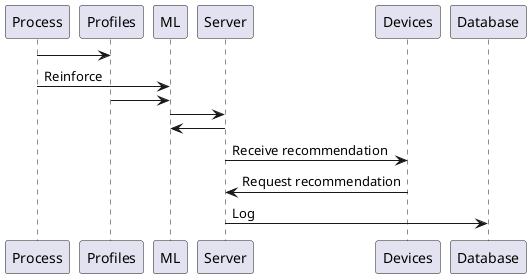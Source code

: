 @startuml

Process->Profiles
Process->ML : Reinforce
Profiles->ML
ML->Server
Server->ML
Server->Devices : Receive recommendation
Devices->Server : Request recommendation
Server->Database: Log

@enduml